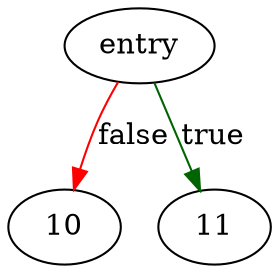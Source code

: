 digraph "set_custom_quoting" {
	// Node definitions.
	3 [label=entry];
	10;
	11;

	// Edge definitions.
	3 -> 10 [
		color=red
		label=false
	];
	3 -> 11 [
		color=darkgreen
		label=true
	];
}